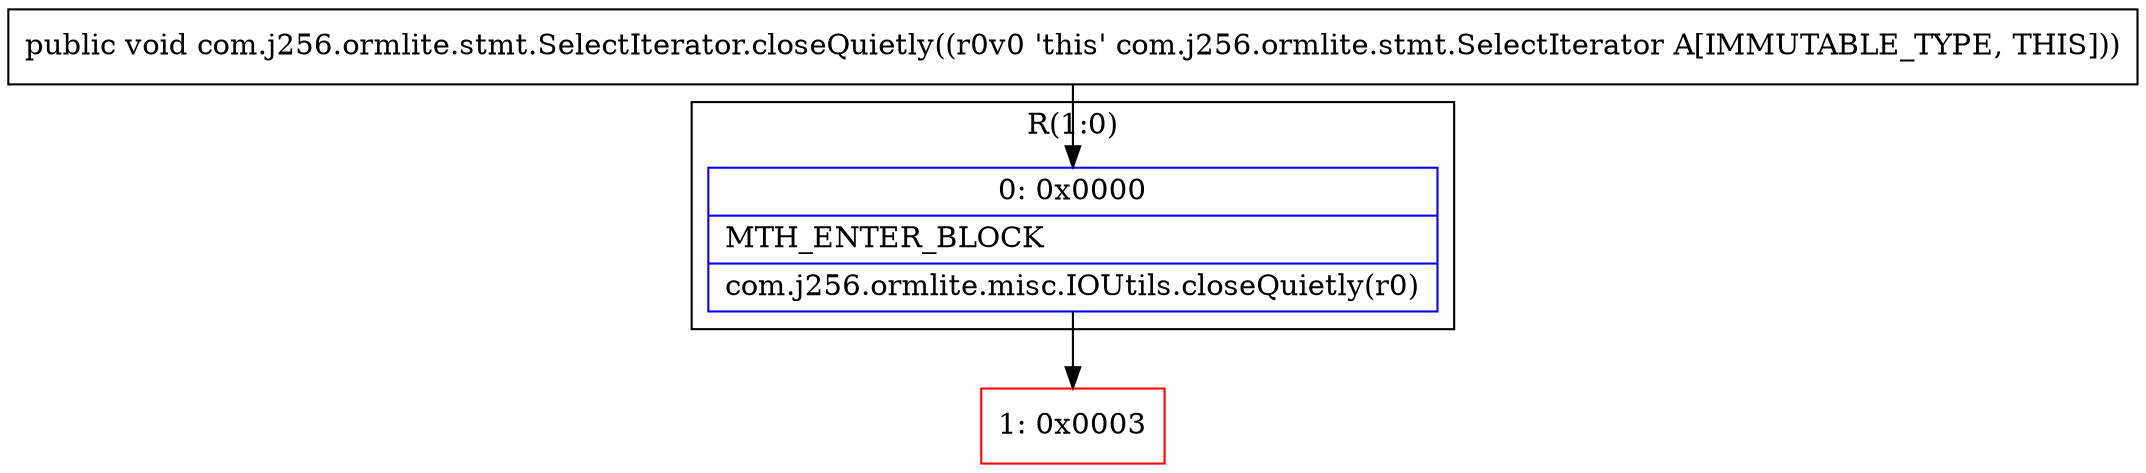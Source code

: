 digraph "CFG forcom.j256.ormlite.stmt.SelectIterator.closeQuietly()V" {
subgraph cluster_Region_658060840 {
label = "R(1:0)";
node [shape=record,color=blue];
Node_0 [shape=record,label="{0\:\ 0x0000|MTH_ENTER_BLOCK\l|com.j256.ormlite.misc.IOUtils.closeQuietly(r0)\l}"];
}
Node_1 [shape=record,color=red,label="{1\:\ 0x0003}"];
MethodNode[shape=record,label="{public void com.j256.ormlite.stmt.SelectIterator.closeQuietly((r0v0 'this' com.j256.ormlite.stmt.SelectIterator A[IMMUTABLE_TYPE, THIS])) }"];
MethodNode -> Node_0;
Node_0 -> Node_1;
}

